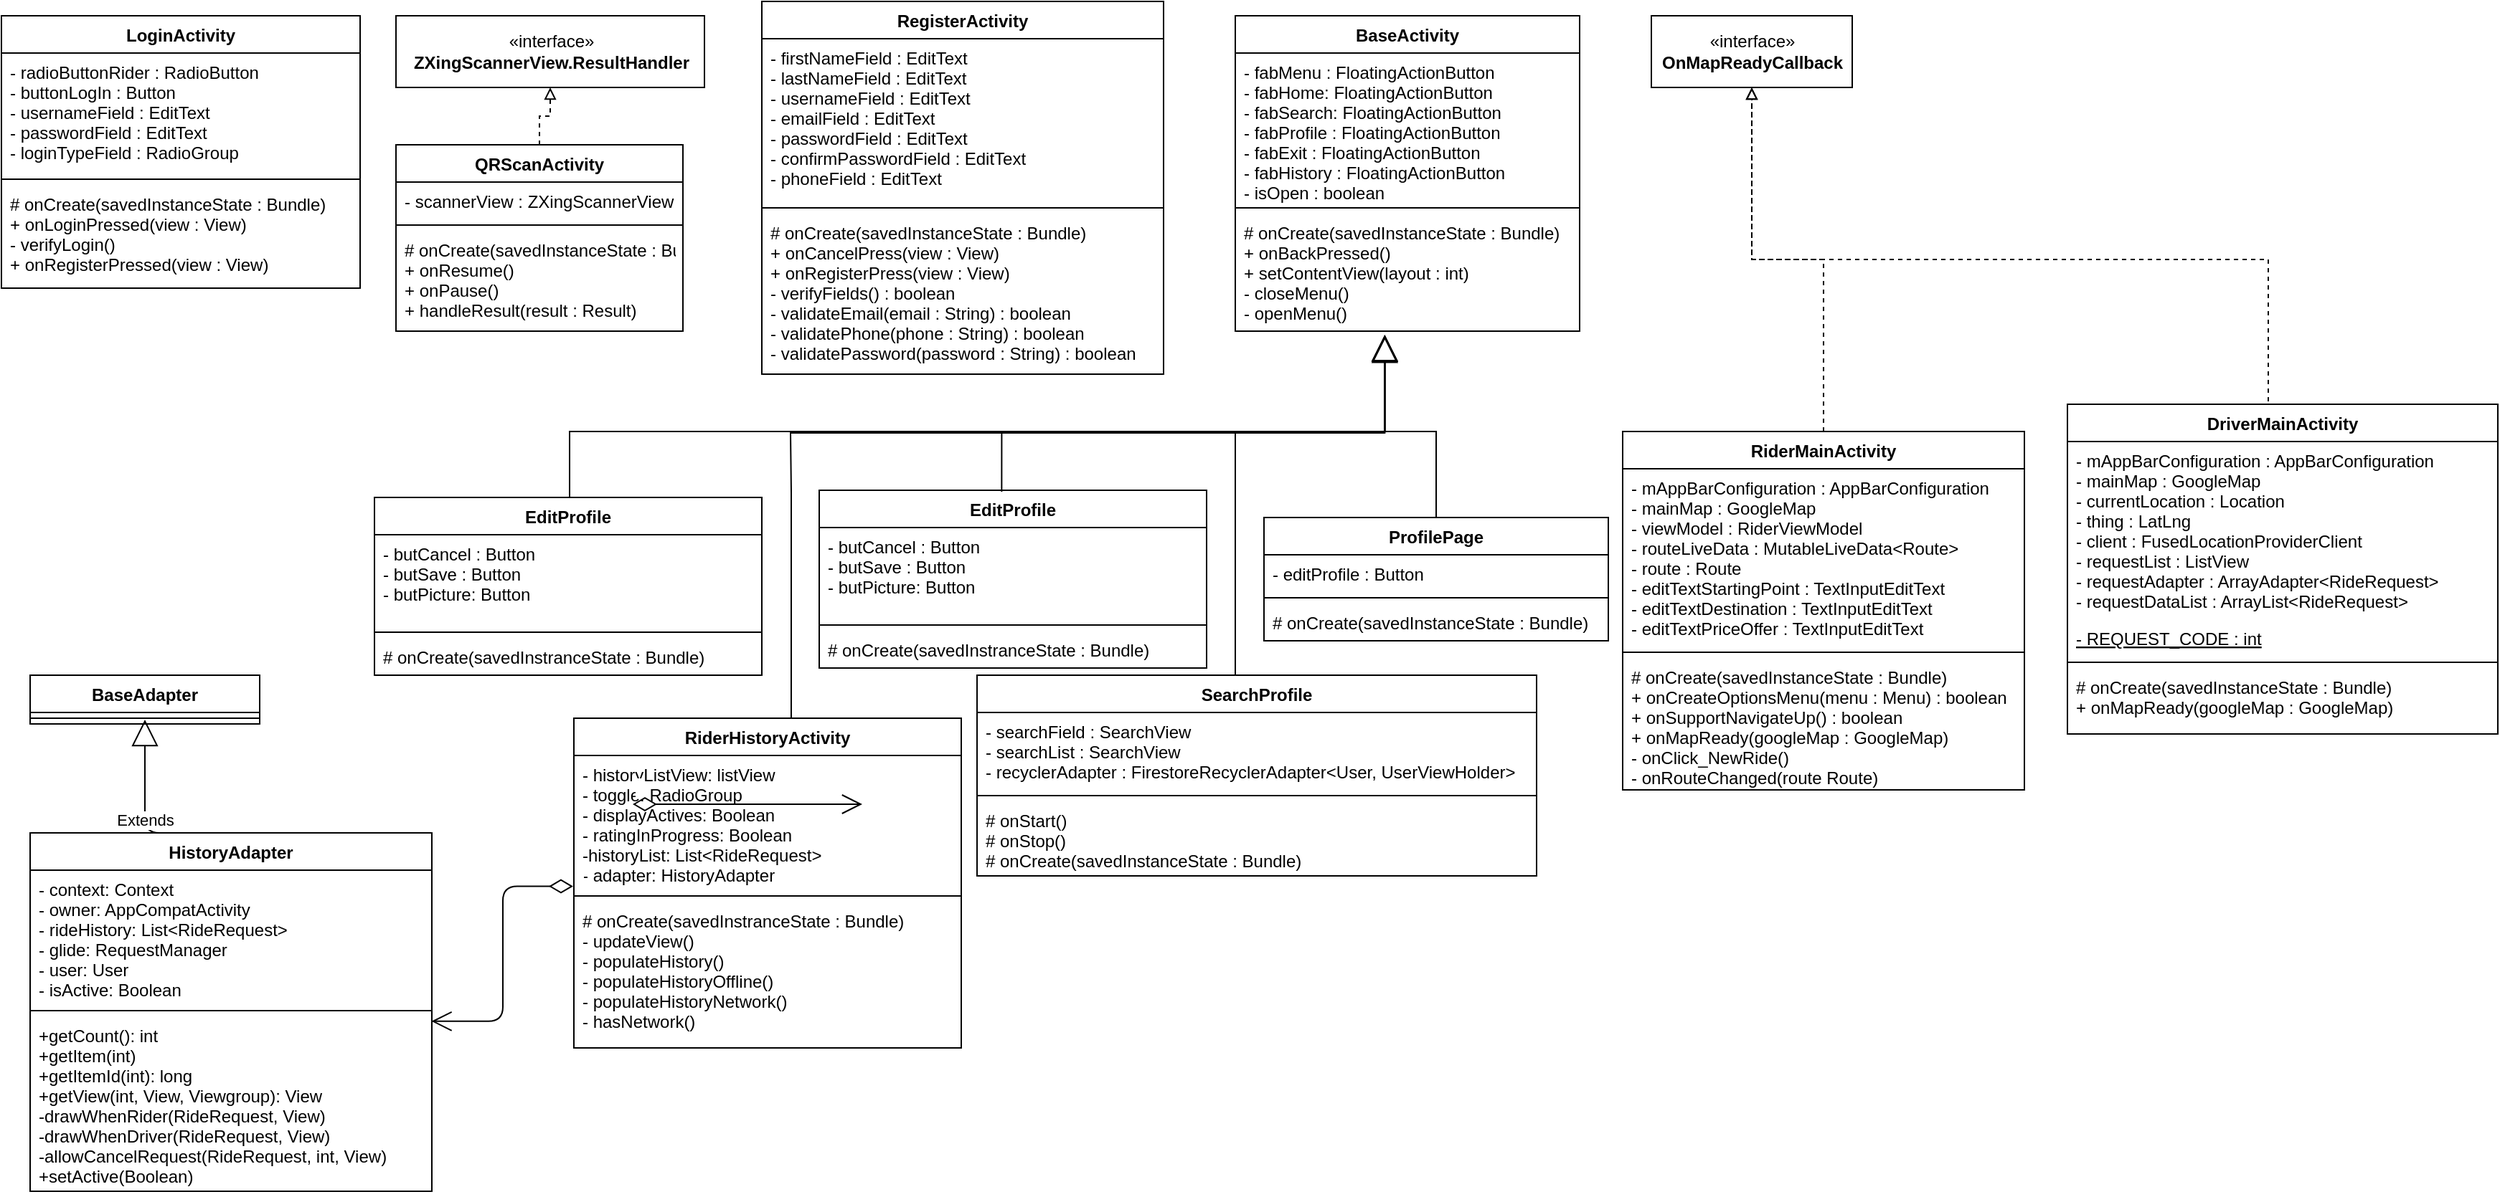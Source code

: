 <mxfile version="12.9.7" type="device"><diagram id="EVEPcByqhgw_4AGsiN0K" name="Page-1"><mxGraphModel dx="1481" dy="808" grid="1" gridSize="10" guides="1" tooltips="1" connect="1" arrows="1" fold="1" page="1" pageScale="1" pageWidth="850" pageHeight="1100" math="0" shadow="0"><root><mxCell id="0"/><mxCell id="1" parent="0"/><mxCell id="Q7Eo4shORExlH5A28lzo-1" style="edgeStyle=orthogonalEdgeStyle;rounded=0;orthogonalLoop=1;jettySize=auto;html=1;exitX=0.5;exitY=0;exitDx=0;exitDy=0;dashed=1;endArrow=block;endFill=0;" parent="1" source="Q7Eo4shORExlH5A28lzo-3" target="Q7Eo4shORExlH5A28lzo-28" edge="1"><mxGeometry relative="1" as="geometry"><Array as="points"><mxPoint x="1650" y="711"/><mxPoint x="1650" y="610"/><mxPoint x="1290" y="610"/></Array></mxGeometry></mxCell><mxCell id="Q7Eo4shORExlH5A28lzo-3" value="DriverMainActivity" style="swimlane;fontStyle=1;align=center;verticalAlign=top;childLayout=stackLayout;horizontal=1;startSize=26;horizontalStack=0;resizeParent=1;resizeParentMax=0;resizeLast=0;collapsible=1;marginBottom=0;" parent="1" vertex="1"><mxGeometry x="1510" y="711" width="300" height="230" as="geometry"/></mxCell><mxCell id="Q7Eo4shORExlH5A28lzo-4" value="- mAppBarConfiguration : AppBarConfiguration&#10;- mainMap : GoogleMap&#10;- currentLocation : Location&#10;- thing : LatLng&#10;- client : FusedLocationProviderClient&#10;- requestList : ListView&#10;- requestAdapter : ArrayAdapter&lt;RideRequest&gt;&#10;- requestDataList : ArrayList&lt;RideRequest&gt;&#10;&#10;" style="text;strokeColor=none;fillColor=none;align=left;verticalAlign=top;spacingLeft=4;spacingRight=4;overflow=hidden;rotatable=0;points=[[0,0.5],[1,0.5]];portConstraint=eastwest;fontStyle=0" parent="Q7Eo4shORExlH5A28lzo-3" vertex="1"><mxGeometry y="26" width="300" height="124" as="geometry"/></mxCell><mxCell id="Q7Eo4shORExlH5A28lzo-5" value="- REQUEST_CODE : int" style="text;strokeColor=none;fillColor=none;align=left;verticalAlign=top;spacingLeft=4;spacingRight=4;overflow=hidden;rotatable=0;points=[[0,0.5],[1,0.5]];portConstraint=eastwest;fontStyle=4" parent="Q7Eo4shORExlH5A28lzo-3" vertex="1"><mxGeometry y="150" width="300" height="26" as="geometry"/></mxCell><mxCell id="Q7Eo4shORExlH5A28lzo-6" value="" style="line;strokeWidth=1;fillColor=none;align=left;verticalAlign=middle;spacingTop=-1;spacingLeft=3;spacingRight=3;rotatable=0;labelPosition=right;points=[];portConstraint=eastwest;" parent="Q7Eo4shORExlH5A28lzo-3" vertex="1"><mxGeometry y="176" width="300" height="8" as="geometry"/></mxCell><mxCell id="Q7Eo4shORExlH5A28lzo-7" value="# onCreate(savedInstanceState : Bundle)&#10;+ onMapReady(googleMap : GoogleMap)&#10;" style="text;strokeColor=none;fillColor=none;align=left;verticalAlign=top;spacingLeft=4;spacingRight=4;overflow=hidden;rotatable=0;points=[[0,0.5],[1,0.5]];portConstraint=eastwest;" parent="Q7Eo4shORExlH5A28lzo-3" vertex="1"><mxGeometry y="184" width="300" height="46" as="geometry"/></mxCell><mxCell id="Q7Eo4shORExlH5A28lzo-8" value="LoginActivity" style="swimlane;fontStyle=1;align=center;verticalAlign=top;childLayout=stackLayout;horizontal=1;startSize=26;horizontalStack=0;resizeParent=1;resizeParentMax=0;resizeLast=0;collapsible=1;marginBottom=0;" parent="1" vertex="1"><mxGeometry x="70" y="440" width="250" height="190" as="geometry"/></mxCell><mxCell id="Q7Eo4shORExlH5A28lzo-9" value="- radioButtonRider : RadioButton&#10;- buttonLogIn : Button&#10;- usernameField : EditText&#10;- passwordField : EditText&#10;- loginTypeField : RadioGroup&#10;&#10;&#10;&#10;&#10;" style="text;strokeColor=none;fillColor=none;align=left;verticalAlign=top;spacingLeft=4;spacingRight=4;overflow=hidden;rotatable=0;points=[[0,0.5],[1,0.5]];portConstraint=eastwest;" parent="Q7Eo4shORExlH5A28lzo-8" vertex="1"><mxGeometry y="26" width="250" height="84" as="geometry"/></mxCell><mxCell id="Q7Eo4shORExlH5A28lzo-10" value="" style="line;strokeWidth=1;fillColor=none;align=left;verticalAlign=middle;spacingTop=-1;spacingLeft=3;spacingRight=3;rotatable=0;labelPosition=right;points=[];portConstraint=eastwest;" parent="Q7Eo4shORExlH5A28lzo-8" vertex="1"><mxGeometry y="110" width="250" height="8" as="geometry"/></mxCell><mxCell id="Q7Eo4shORExlH5A28lzo-11" value="# onCreate(savedInstanceState : Bundle)&#10;+ onLoginPressed(view : View)&#10;- verifyLogin()&#10;+ onRegisterPressed(view : View)&#10;" style="text;strokeColor=none;fillColor=none;align=left;verticalAlign=top;spacingLeft=4;spacingRight=4;overflow=hidden;rotatable=0;points=[[0,0.5],[1,0.5]];portConstraint=eastwest;" parent="Q7Eo4shORExlH5A28lzo-8" vertex="1"><mxGeometry y="118" width="250" height="72" as="geometry"/></mxCell><mxCell id="Q7Eo4shORExlH5A28lzo-12" style="edgeStyle=orthogonalEdgeStyle;rounded=0;orthogonalLoop=1;jettySize=auto;html=1;entryX=0.5;entryY=1;entryDx=0;entryDy=0;dashed=1;endArrow=block;endFill=0;" parent="1" source="Q7Eo4shORExlH5A28lzo-13" target="Q7Eo4shORExlH5A28lzo-17" edge="1"><mxGeometry relative="1" as="geometry"/></mxCell><mxCell id="Q7Eo4shORExlH5A28lzo-13" value="QRScanActivity" style="swimlane;fontStyle=1;align=center;verticalAlign=top;childLayout=stackLayout;horizontal=1;startSize=26;horizontalStack=0;resizeParent=1;resizeParentMax=0;resizeLast=0;collapsible=1;marginBottom=0;" parent="1" vertex="1"><mxGeometry x="345" y="530" width="200" height="130" as="geometry"/></mxCell><mxCell id="Q7Eo4shORExlH5A28lzo-14" value="- scannerView : ZXingScannerView" style="text;strokeColor=none;fillColor=none;align=left;verticalAlign=top;spacingLeft=4;spacingRight=4;overflow=hidden;rotatable=0;points=[[0,0.5],[1,0.5]];portConstraint=eastwest;" parent="Q7Eo4shORExlH5A28lzo-13" vertex="1"><mxGeometry y="26" width="200" height="26" as="geometry"/></mxCell><mxCell id="Q7Eo4shORExlH5A28lzo-15" value="" style="line;strokeWidth=1;fillColor=none;align=left;verticalAlign=middle;spacingTop=-1;spacingLeft=3;spacingRight=3;rotatable=0;labelPosition=right;points=[];portConstraint=eastwest;" parent="Q7Eo4shORExlH5A28lzo-13" vertex="1"><mxGeometry y="52" width="200" height="8" as="geometry"/></mxCell><mxCell id="Q7Eo4shORExlH5A28lzo-16" value="# onCreate(savedInstanceState : Bundle)&#10;+ onResume()&#10;+ onPause()&#10;+ handleResult(result : Result)&#10;" style="text;strokeColor=none;fillColor=none;align=left;verticalAlign=top;spacingLeft=4;spacingRight=4;overflow=hidden;rotatable=0;points=[[0,0.5],[1,0.5]];portConstraint=eastwest;" parent="Q7Eo4shORExlH5A28lzo-13" vertex="1"><mxGeometry y="60" width="200" height="70" as="geometry"/></mxCell><mxCell id="Q7Eo4shORExlH5A28lzo-17" value="«interface»&lt;br&gt;&lt;b&gt;ZXingScannerView.ResultHandler&lt;/b&gt;" style="html=1;" parent="1" vertex="1"><mxGeometry x="345" y="440" width="215" height="50" as="geometry"/></mxCell><mxCell id="Q7Eo4shORExlH5A28lzo-18" value="RegisterActivity" style="swimlane;fontStyle=1;align=center;verticalAlign=top;childLayout=stackLayout;horizontal=1;startSize=26;horizontalStack=0;resizeParent=1;resizeParentMax=0;resizeLast=0;collapsible=1;marginBottom=0;" parent="1" vertex="1"><mxGeometry x="600" y="430" width="280" height="260" as="geometry"/></mxCell><mxCell id="Q7Eo4shORExlH5A28lzo-19" value="- firstNameField : EditText&#10;- lastNameField : EditText&#10;- usernameField : EditText&#10;- emailField : EditText&#10;- passwordField : EditText&#10;- confirmPasswordField : EditText&#10;- phoneField : EditText" style="text;strokeColor=none;fillColor=none;align=left;verticalAlign=top;spacingLeft=4;spacingRight=4;overflow=hidden;rotatable=0;points=[[0,0.5],[1,0.5]];portConstraint=eastwest;" parent="Q7Eo4shORExlH5A28lzo-18" vertex="1"><mxGeometry y="26" width="280" height="114" as="geometry"/></mxCell><mxCell id="Q7Eo4shORExlH5A28lzo-20" value="" style="line;strokeWidth=1;fillColor=none;align=left;verticalAlign=middle;spacingTop=-1;spacingLeft=3;spacingRight=3;rotatable=0;labelPosition=right;points=[];portConstraint=eastwest;" parent="Q7Eo4shORExlH5A28lzo-18" vertex="1"><mxGeometry y="140" width="280" height="8" as="geometry"/></mxCell><mxCell id="Q7Eo4shORExlH5A28lzo-21" value="# onCreate(savedInstanceState : Bundle)&#10;+ onCancelPress(view : View)&#10;+ onRegisterPress(view : View)&#10;- verifyFields() : boolean&#10;- validateEmail(email : String) : boolean&#10;- validatePhone(phone : String) : boolean&#10;- validatePassword(password : String) : boolean&#10;" style="text;strokeColor=none;fillColor=none;align=left;verticalAlign=top;spacingLeft=4;spacingRight=4;overflow=hidden;rotatable=0;points=[[0,0.5],[1,0.5]];portConstraint=eastwest;" parent="Q7Eo4shORExlH5A28lzo-18" vertex="1"><mxGeometry y="148" width="280" height="112" as="geometry"/></mxCell><mxCell id="Q7Eo4shORExlH5A28lzo-22" style="edgeStyle=orthogonalEdgeStyle;rounded=0;orthogonalLoop=1;jettySize=auto;html=1;entryX=0.5;entryY=1;entryDx=0;entryDy=0;dashed=1;endArrow=block;endFill=0;" parent="1" source="Q7Eo4shORExlH5A28lzo-24" target="Q7Eo4shORExlH5A28lzo-28" edge="1"><mxGeometry relative="1" as="geometry"/></mxCell><mxCell id="Q7Eo4shORExlH5A28lzo-24" value="RiderMainActivity" style="swimlane;fontStyle=1;align=center;verticalAlign=top;childLayout=stackLayout;horizontal=1;startSize=26;horizontalStack=0;resizeParent=1;resizeParentMax=0;resizeLast=0;collapsible=1;marginBottom=0;" parent="1" vertex="1"><mxGeometry x="1200" y="730" width="280" height="250" as="geometry"/></mxCell><mxCell id="Q7Eo4shORExlH5A28lzo-25" value="- mAppBarConfiguration : AppBarConfiguration&#10;- mainMap : GoogleMap&#10;- viewModel : RiderViewModel&#10;- routeLiveData : MutableLiveData&lt;Route&gt;&#10;- route : Route&#10;- editTextStartingPoint : TextInputEditText&#10;- editTextDestination : TextInputEditText&#10;- editTextPriceOffer : TextInputEditText&#10;" style="text;strokeColor=none;fillColor=none;align=left;verticalAlign=top;spacingLeft=4;spacingRight=4;overflow=hidden;rotatable=0;points=[[0,0.5],[1,0.5]];portConstraint=eastwest;" parent="Q7Eo4shORExlH5A28lzo-24" vertex="1"><mxGeometry y="26" width="280" height="124" as="geometry"/></mxCell><mxCell id="Q7Eo4shORExlH5A28lzo-26" value="" style="line;strokeWidth=1;fillColor=none;align=left;verticalAlign=middle;spacingTop=-1;spacingLeft=3;spacingRight=3;rotatable=0;labelPosition=right;points=[];portConstraint=eastwest;" parent="Q7Eo4shORExlH5A28lzo-24" vertex="1"><mxGeometry y="150" width="280" height="8" as="geometry"/></mxCell><mxCell id="Q7Eo4shORExlH5A28lzo-27" value="# onCreate(savedInstanceState : Bundle)&#10;+ onCreateOptionsMenu(menu : Menu) : boolean&#10;+ onSupportNavigateUp() : boolean&#10;+ onMapReady(googleMap : GoogleMap)&#10;- onClick_NewRide()&#10;- onRouteChanged(route Route)&#10;" style="text;strokeColor=none;fillColor=none;align=left;verticalAlign=top;spacingLeft=4;spacingRight=4;overflow=hidden;rotatable=0;points=[[0,0.5],[1,0.5]];portConstraint=eastwest;" parent="Q7Eo4shORExlH5A28lzo-24" vertex="1"><mxGeometry y="158" width="280" height="92" as="geometry"/></mxCell><mxCell id="Q7Eo4shORExlH5A28lzo-28" value="«interface»&lt;br&gt;&lt;div&gt;&lt;b&gt;OnMapReadyCallback&lt;/b&gt;&lt;/div&gt;" style="html=1;" parent="1" vertex="1"><mxGeometry x="1220" y="440" width="140" height="50" as="geometry"/></mxCell><mxCell id="Q7Eo4shORExlH5A28lzo-29" value="BaseActivity&#10;" style="swimlane;fontStyle=1;align=center;verticalAlign=top;childLayout=stackLayout;horizontal=1;startSize=26;horizontalStack=0;resizeParent=1;resizeParentMax=0;resizeLast=0;collapsible=1;marginBottom=0;" parent="1" vertex="1"><mxGeometry x="930" y="440" width="240" height="220" as="geometry"/></mxCell><mxCell id="Q7Eo4shORExlH5A28lzo-30" value="- fabMenu : FloatingActionButton&#10;- fabHome: FloatingActionButton&#10;- fabSearch: FloatingActionButton&#10;- fabProfile : FloatingActionButton&#10;- fabExit : FloatingActionButton&#10;- fabHistory : FloatingActionButton&#10;- isOpen : boolean&#10;" style="text;strokeColor=none;fillColor=none;align=left;verticalAlign=top;spacingLeft=4;spacingRight=4;overflow=hidden;rotatable=0;points=[[0,0.5],[1,0.5]];portConstraint=eastwest;" parent="Q7Eo4shORExlH5A28lzo-29" vertex="1"><mxGeometry y="26" width="240" height="104" as="geometry"/></mxCell><mxCell id="Q7Eo4shORExlH5A28lzo-31" value="" style="line;strokeWidth=1;fillColor=none;align=left;verticalAlign=middle;spacingTop=-1;spacingLeft=3;spacingRight=3;rotatable=0;labelPosition=right;points=[];portConstraint=eastwest;" parent="Q7Eo4shORExlH5A28lzo-29" vertex="1"><mxGeometry y="130" width="240" height="8" as="geometry"/></mxCell><mxCell id="Q7Eo4shORExlH5A28lzo-32" value="# onCreate(savedInstanceState : Bundle)&#10;+ onBackPressed()&#10;+ setContentView(layout : int)&#10;- closeMenu()&#10;- openMenu()&#10;" style="text;strokeColor=none;fillColor=none;align=left;verticalAlign=top;spacingLeft=4;spacingRight=4;overflow=hidden;rotatable=0;points=[[0,0.5],[1,0.5]];portConstraint=eastwest;" parent="Q7Eo4shORExlH5A28lzo-29" vertex="1"><mxGeometry y="138" width="240" height="82" as="geometry"/></mxCell><mxCell id="Q7Eo4shORExlH5A28lzo-43" value="SearchProfile" style="swimlane;fontStyle=1;align=center;verticalAlign=top;childLayout=stackLayout;horizontal=1;startSize=26;horizontalStack=0;resizeParent=1;resizeParentMax=0;resizeLast=0;collapsible=1;marginBottom=0;" parent="1" vertex="1"><mxGeometry x="750" y="900" width="390" height="140" as="geometry"/></mxCell><mxCell id="Q7Eo4shORExlH5A28lzo-44" value="- searchField : SearchView&#10;- searchList : SearchView&#10;- recyclerAdapter : FirestoreRecyclerAdapter&lt;User, UserViewHolder&gt;&#10;" style="text;strokeColor=none;fillColor=none;align=left;verticalAlign=top;spacingLeft=4;spacingRight=4;overflow=hidden;rotatable=0;points=[[0,0.5],[1,0.5]];portConstraint=eastwest;" parent="Q7Eo4shORExlH5A28lzo-43" vertex="1"><mxGeometry y="26" width="390" height="54" as="geometry"/></mxCell><mxCell id="Q7Eo4shORExlH5A28lzo-45" value="" style="line;strokeWidth=1;fillColor=none;align=left;verticalAlign=middle;spacingTop=-1;spacingLeft=3;spacingRight=3;rotatable=0;labelPosition=right;points=[];portConstraint=eastwest;" parent="Q7Eo4shORExlH5A28lzo-43" vertex="1"><mxGeometry y="80" width="390" height="8" as="geometry"/></mxCell><mxCell id="Q7Eo4shORExlH5A28lzo-46" value="# onStart()&#10;# onStop()&#10;# onCreate(savedInstanceState : Bundle)&#10;" style="text;strokeColor=none;fillColor=none;align=left;verticalAlign=top;spacingLeft=4;spacingRight=4;overflow=hidden;rotatable=0;points=[[0,0.5],[1,0.5]];portConstraint=eastwest;" parent="Q7Eo4shORExlH5A28lzo-43" vertex="1"><mxGeometry y="88" width="390" height="52" as="geometry"/></mxCell><mxCell id="Q7Eo4shORExlH5A28lzo-38" value="ProfilePage" style="swimlane;fontStyle=1;align=center;verticalAlign=top;childLayout=stackLayout;horizontal=1;startSize=26;horizontalStack=0;resizeParent=1;resizeParentMax=0;resizeLast=0;collapsible=1;marginBottom=0;" parent="1" vertex="1"><mxGeometry x="950" y="790" width="240" height="86" as="geometry"/></mxCell><mxCell id="Q7Eo4shORExlH5A28lzo-39" value="- editProfile : Button" style="text;strokeColor=none;fillColor=none;align=left;verticalAlign=top;spacingLeft=4;spacingRight=4;overflow=hidden;rotatable=0;points=[[0,0.5],[1,0.5]];portConstraint=eastwest;" parent="Q7Eo4shORExlH5A28lzo-38" vertex="1"><mxGeometry y="26" width="240" height="26" as="geometry"/></mxCell><mxCell id="Q7Eo4shORExlH5A28lzo-40" value="" style="line;strokeWidth=1;fillColor=none;align=left;verticalAlign=middle;spacingTop=-1;spacingLeft=3;spacingRight=3;rotatable=0;labelPosition=right;points=[];portConstraint=eastwest;" parent="Q7Eo4shORExlH5A28lzo-38" vertex="1"><mxGeometry y="52" width="240" height="8" as="geometry"/></mxCell><mxCell id="Q7Eo4shORExlH5A28lzo-41" value="# onCreate(savedInstanceState : Bundle)&#10;" style="text;strokeColor=none;fillColor=none;align=left;verticalAlign=top;spacingLeft=4;spacingRight=4;overflow=hidden;rotatable=0;points=[[0,0.5],[1,0.5]];portConstraint=eastwest;" parent="Q7Eo4shORExlH5A28lzo-38" vertex="1"><mxGeometry y="60" width="240" height="26" as="geometry"/></mxCell><mxCell id="Q7Eo4shORExlH5A28lzo-33" value="EditProfile" style="swimlane;fontStyle=1;align=center;verticalAlign=top;childLayout=stackLayout;horizontal=1;startSize=26;horizontalStack=0;resizeParent=1;resizeParentMax=0;resizeLast=0;collapsible=1;marginBottom=0;" parent="1" vertex="1"><mxGeometry x="640" y="771" width="270" height="124" as="geometry"/></mxCell><mxCell id="Q7Eo4shORExlH5A28lzo-34" value="- butCancel : Button&#10;- butSave : Button&#10;- butPicture: Button&#10;" style="text;strokeColor=none;fillColor=none;align=left;verticalAlign=top;spacingLeft=4;spacingRight=4;overflow=hidden;rotatable=0;points=[[0,0.5],[1,0.5]];portConstraint=eastwest;" parent="Q7Eo4shORExlH5A28lzo-33" vertex="1"><mxGeometry y="26" width="270" height="64" as="geometry"/></mxCell><mxCell id="Q7Eo4shORExlH5A28lzo-35" value="" style="line;strokeWidth=1;fillColor=none;align=left;verticalAlign=middle;spacingTop=-1;spacingLeft=3;spacingRight=3;rotatable=0;labelPosition=right;points=[];portConstraint=eastwest;" parent="Q7Eo4shORExlH5A28lzo-33" vertex="1"><mxGeometry y="90" width="270" height="8" as="geometry"/></mxCell><mxCell id="Q7Eo4shORExlH5A28lzo-36" value="# onCreate(savedInstranceState : Bundle)&#10;" style="text;strokeColor=none;fillColor=none;align=left;verticalAlign=top;spacingLeft=4;spacingRight=4;overflow=hidden;rotatable=0;points=[[0,0.5],[1,0.5]];portConstraint=eastwest;" parent="Q7Eo4shORExlH5A28lzo-33" vertex="1"><mxGeometry y="98" width="270" height="26" as="geometry"/></mxCell><mxCell id="pUE9DfwFWT5uC6VDc2aw-1" value="EditProfile" style="swimlane;fontStyle=1;align=center;verticalAlign=top;childLayout=stackLayout;horizontal=1;startSize=26;horizontalStack=0;resizeParent=1;resizeParentMax=0;resizeLast=0;collapsible=1;marginBottom=0;" vertex="1" parent="1"><mxGeometry x="330" y="776" width="270" height="124" as="geometry"/></mxCell><mxCell id="pUE9DfwFWT5uC6VDc2aw-2" value="- butCancel : Button&#10;- butSave : Button&#10;- butPicture: Button&#10;" style="text;strokeColor=none;fillColor=none;align=left;verticalAlign=top;spacingLeft=4;spacingRight=4;overflow=hidden;rotatable=0;points=[[0,0.5],[1,0.5]];portConstraint=eastwest;" vertex="1" parent="pUE9DfwFWT5uC6VDc2aw-1"><mxGeometry y="26" width="270" height="64" as="geometry"/></mxCell><mxCell id="pUE9DfwFWT5uC6VDc2aw-3" value="" style="line;strokeWidth=1;fillColor=none;align=left;verticalAlign=middle;spacingTop=-1;spacingLeft=3;spacingRight=3;rotatable=0;labelPosition=right;points=[];portConstraint=eastwest;" vertex="1" parent="pUE9DfwFWT5uC6VDc2aw-1"><mxGeometry y="90" width="270" height="8" as="geometry"/></mxCell><mxCell id="pUE9DfwFWT5uC6VDc2aw-4" value="# onCreate(savedInstranceState : Bundle)&#10;" style="text;strokeColor=none;fillColor=none;align=left;verticalAlign=top;spacingLeft=4;spacingRight=4;overflow=hidden;rotatable=0;points=[[0,0.5],[1,0.5]];portConstraint=eastwest;" vertex="1" parent="pUE9DfwFWT5uC6VDc2aw-1"><mxGeometry y="98" width="270" height="26" as="geometry"/></mxCell><mxCell id="pUE9DfwFWT5uC6VDc2aw-6" value="Extends" style="endArrow=block;endSize=16;endFill=0;html=1;entryX=0.43;entryY=1.032;entryDx=0;entryDy=0;entryPerimeter=0;edgeStyle=orthogonalEdgeStyle;exitX=0.5;exitY=0;exitDx=0;exitDy=0;rounded=0;verticalAlign=middle;fontColor=#FFFFFF;" edge="1" parent="1"><mxGeometry x="-0.032" y="10" width="160" relative="1" as="geometry"><mxPoint x="466" y="776.0" as="sourcePoint"/><mxPoint x="1034.2" y="662.624" as="targetPoint"/><Array as="points"><mxPoint x="466" y="730"/><mxPoint x="1034" y="730"/></Array><mxPoint x="1" as="offset"/></mxGeometry></mxCell><mxCell id="pUE9DfwFWT5uC6VDc2aw-9" value="Extends" style="endArrow=block;endSize=16;endFill=0;html=1;entryX=0.43;entryY=1.032;entryDx=0;entryDy=0;entryPerimeter=0;edgeStyle=orthogonalEdgeStyle;exitX=0.471;exitY=0.008;exitDx=0;exitDy=0;rounded=0;verticalAlign=middle;fontColor=#FFFFFF;exitPerimeter=0;" edge="1" parent="1" source="Q7Eo4shORExlH5A28lzo-33"><mxGeometry x="-0.032" y="10" width="160" relative="1" as="geometry"><mxPoint x="466" y="776.0" as="sourcePoint"/><mxPoint x="1034.2" y="662.624" as="targetPoint"/><Array as="points"><mxPoint x="767" y="730"/><mxPoint x="1034" y="730"/></Array><mxPoint x="1" as="offset"/></mxGeometry></mxCell><mxCell id="pUE9DfwFWT5uC6VDc2aw-10" value="Extends" style="endArrow=block;endSize=16;endFill=0;html=1;entryX=0.43;entryY=1.032;entryDx=0;entryDy=0;entryPerimeter=0;edgeStyle=orthogonalEdgeStyle;rounded=0;verticalAlign=middle;fontColor=#FFFFFF;" edge="1" parent="1" source="Q7Eo4shORExlH5A28lzo-43"><mxGeometry x="-0.004" y="32" width="160" relative="1" as="geometry"><mxPoint x="466" y="776.0" as="sourcePoint"/><mxPoint x="1034.2" y="662.624" as="targetPoint"/><Array as="points"><mxPoint x="930" y="730"/><mxPoint x="1034" y="730"/></Array><mxPoint x="22" y="-31" as="offset"/></mxGeometry></mxCell><mxCell id="pUE9DfwFWT5uC6VDc2aw-11" value="Extends" style="endArrow=block;endSize=16;endFill=0;html=1;entryX=0.43;entryY=1.032;entryDx=0;entryDy=0;entryPerimeter=0;edgeStyle=orthogonalEdgeStyle;rounded=0;verticalAlign=middle;fontColor=#FFFFFF;exitX=0.5;exitY=0;exitDx=0;exitDy=0;" edge="1" parent="1" source="Q7Eo4shORExlH5A28lzo-38"><mxGeometry x="-0.265" y="-36" width="160" relative="1" as="geometry"><mxPoint x="930.059" y="900" as="sourcePoint"/><mxPoint x="1034.2" y="662.624" as="targetPoint"/><Array as="points"><mxPoint x="1070" y="730"/><mxPoint x="1034" y="730"/></Array><mxPoint x="30" y="16" as="offset"/></mxGeometry></mxCell><mxCell id="pUE9DfwFWT5uC6VDc2aw-12" value="RiderHistoryActivity" style="swimlane;fontStyle=1;align=center;verticalAlign=top;childLayout=stackLayout;horizontal=1;startSize=26;horizontalStack=0;resizeParent=1;resizeParentMax=0;resizeLast=0;collapsible=1;marginBottom=0;" vertex="1" parent="1"><mxGeometry x="469" y="930" width="270" height="230" as="geometry"/></mxCell><mxCell id="pUE9DfwFWT5uC6VDc2aw-13" value="- historyListView: listView&#10;- toggle: RadioGroup&#10;- displayActives: Boolean&#10;- ratingInProgress: Boolean&#10;-historyList: List&lt;RideRequest&gt;&#10;- adapter: HistoryAdapter&#10;" style="text;strokeColor=none;fillColor=none;align=left;verticalAlign=top;spacingLeft=4;spacingRight=4;overflow=hidden;rotatable=0;points=[[0,0.5],[1,0.5]];portConstraint=eastwest;" vertex="1" parent="pUE9DfwFWT5uC6VDc2aw-12"><mxGeometry y="26" width="270" height="94" as="geometry"/></mxCell><mxCell id="pUE9DfwFWT5uC6VDc2aw-14" value="" style="line;strokeWidth=1;fillColor=none;align=left;verticalAlign=middle;spacingTop=-1;spacingLeft=3;spacingRight=3;rotatable=0;labelPosition=right;points=[];portConstraint=eastwest;" vertex="1" parent="pUE9DfwFWT5uC6VDc2aw-12"><mxGeometry y="120" width="270" height="8" as="geometry"/></mxCell><mxCell id="pUE9DfwFWT5uC6VDc2aw-15" value="# onCreate(savedInstranceState : Bundle)&#10;- updateView()&#10;- populateHistory()&#10;- populateHistoryOffline()&#10;- populateHistoryNetwork()&#10;- hasNetwork()" style="text;strokeColor=none;fillColor=none;align=left;verticalAlign=top;spacingLeft=4;spacingRight=4;overflow=hidden;rotatable=0;points=[[0,0.5],[1,0.5]];portConstraint=eastwest;" vertex="1" parent="pUE9DfwFWT5uC6VDc2aw-12"><mxGeometry y="128" width="270" height="102" as="geometry"/></mxCell><mxCell id="pUE9DfwFWT5uC6VDc2aw-16" value="Extends" style="endArrow=block;endSize=16;endFill=0;html=1;entryX=0.43;entryY=1.032;entryDx=0;entryDy=0;entryPerimeter=0;edgeStyle=orthogonalEdgeStyle;rounded=0;verticalAlign=middle;fontColor=#FFFFFF;exitX=0.561;exitY=-0.002;exitDx=0;exitDy=0;exitPerimeter=0;" edge="1" parent="1" source="pUE9DfwFWT5uC6VDc2aw-12"><mxGeometry x="-0.032" y="10" width="160" relative="1" as="geometry"><mxPoint x="620" y="920" as="sourcePoint"/><mxPoint x="1034.2" y="663.624" as="targetPoint"/><Array as="points"><mxPoint x="621" y="773"/><mxPoint x="620" y="773"/><mxPoint x="620" y="731"/><mxPoint x="1034" y="731"/></Array><mxPoint x="1" as="offset"/></mxGeometry></mxCell><mxCell id="pUE9DfwFWT5uC6VDc2aw-21" value="Extends" style="endArrow=block;endSize=16;endFill=0;html=1;edgeStyle=orthogonalEdgeStyle;entryX=0.5;entryY=1.038;entryDx=0;entryDy=0;entryPerimeter=0;exitX=0.5;exitY=0;exitDx=0;exitDy=0;" edge="1" parent="1" source="pUE9DfwFWT5uC6VDc2aw-17"><mxGeometry width="160" relative="1" as="geometry"><mxPoint x="90" y="1050" as="sourcePoint"/><mxPoint x="170" y="930.988" as="targetPoint"/><Array as="points"><mxPoint x="170" y="990"/><mxPoint x="170" y="990"/></Array></mxGeometry></mxCell><mxCell id="pUE9DfwFWT5uC6VDc2aw-17" value="HistoryAdapter" style="swimlane;fontStyle=1;align=center;verticalAlign=top;childLayout=stackLayout;horizontal=1;startSize=26;horizontalStack=0;resizeParent=1;resizeParentMax=0;resizeLast=0;collapsible=1;marginBottom=0;" vertex="1" parent="1"><mxGeometry x="90" y="1010" width="280" height="250" as="geometry"/></mxCell><mxCell id="pUE9DfwFWT5uC6VDc2aw-18" value="- context: Context&#10;- owner: AppCompatActivity&#10;- rideHistory: List&lt;RideRequest&gt;&#10;- glide: RequestManager&#10;- user: User&#10;- isActive: Boolean" style="text;strokeColor=none;fillColor=none;align=left;verticalAlign=top;spacingLeft=4;spacingRight=4;overflow=hidden;rotatable=0;points=[[0,0.5],[1,0.5]];portConstraint=eastwest;" vertex="1" parent="pUE9DfwFWT5uC6VDc2aw-17"><mxGeometry y="26" width="280" height="94" as="geometry"/></mxCell><mxCell id="pUE9DfwFWT5uC6VDc2aw-19" value="" style="line;strokeWidth=1;fillColor=none;align=left;verticalAlign=middle;spacingTop=-1;spacingLeft=3;spacingRight=3;rotatable=0;labelPosition=right;points=[];portConstraint=eastwest;" vertex="1" parent="pUE9DfwFWT5uC6VDc2aw-17"><mxGeometry y="120" width="280" height="8" as="geometry"/></mxCell><mxCell id="pUE9DfwFWT5uC6VDc2aw-20" value="+getCount(): int&#10;+getItem(int)&#10;+getItemId(int): long&#10;+getView(int, View, Viewgroup): View&#10;-drawWhenRider(RideRequest, View)&#10;-drawWhenDriver(RideRequest, View)&#10;-allowCancelRequest(RideRequest, int, View)&#10;+setActive(Boolean)" style="text;strokeColor=none;fillColor=none;align=left;verticalAlign=top;spacingLeft=4;spacingRight=4;overflow=hidden;rotatable=0;points=[[0,0.5],[1,0.5]];portConstraint=eastwest;" vertex="1" parent="pUE9DfwFWT5uC6VDc2aw-17"><mxGeometry y="128" width="280" height="122" as="geometry"/></mxCell><mxCell id="pUE9DfwFWT5uC6VDc2aw-22" value="BaseAdapter" style="swimlane;fontStyle=1;align=center;verticalAlign=top;childLayout=stackLayout;horizontal=1;startSize=26;horizontalStack=0;resizeParent=1;resizeParentMax=0;resizeLast=0;collapsible=1;marginBottom=0;" vertex="1" parent="1"><mxGeometry x="90" y="900" width="160" height="34" as="geometry"/></mxCell><mxCell id="pUE9DfwFWT5uC6VDc2aw-23" value="" style="line;strokeWidth=1;fillColor=none;align=left;verticalAlign=middle;spacingTop=-1;spacingLeft=3;spacingRight=3;rotatable=0;labelPosition=right;points=[];portConstraint=eastwest;" vertex="1" parent="pUE9DfwFWT5uC6VDc2aw-22"><mxGeometry y="26" width="160" height="8" as="geometry"/></mxCell><mxCell id="pUE9DfwFWT5uC6VDc2aw-24" value="1" style="endArrow=open;html=1;endSize=12;startArrow=diamondThin;startSize=14;startFill=0;edgeStyle=orthogonalEdgeStyle;align=left;verticalAlign=bottom;fontColor=#FFFFFF;" edge="1" parent="1"><mxGeometry x="-1" y="3" relative="1" as="geometry"><mxPoint x="510" y="990" as="sourcePoint"/><mxPoint x="670" y="990" as="targetPoint"/></mxGeometry></mxCell><mxCell id="pUE9DfwFWT5uC6VDc2aw-25" value="1" style="endArrow=open;html=1;endSize=12;startArrow=diamondThin;startSize=14;startFill=0;edgeStyle=orthogonalEdgeStyle;align=left;verticalAlign=bottom;fontColor=#FFFFFF;exitX=-0.002;exitY=0.971;exitDx=0;exitDy=0;exitPerimeter=0;entryX=0.999;entryY=0.028;entryDx=0;entryDy=0;entryPerimeter=0;" edge="1" parent="1" source="pUE9DfwFWT5uC6VDc2aw-13" target="pUE9DfwFWT5uC6VDc2aw-20"><mxGeometry x="-1" y="3" relative="1" as="geometry"><mxPoint x="440" y="1290" as="sourcePoint"/><mxPoint x="600" y="1290" as="targetPoint"/></mxGeometry></mxCell></root></mxGraphModel></diagram></mxfile>